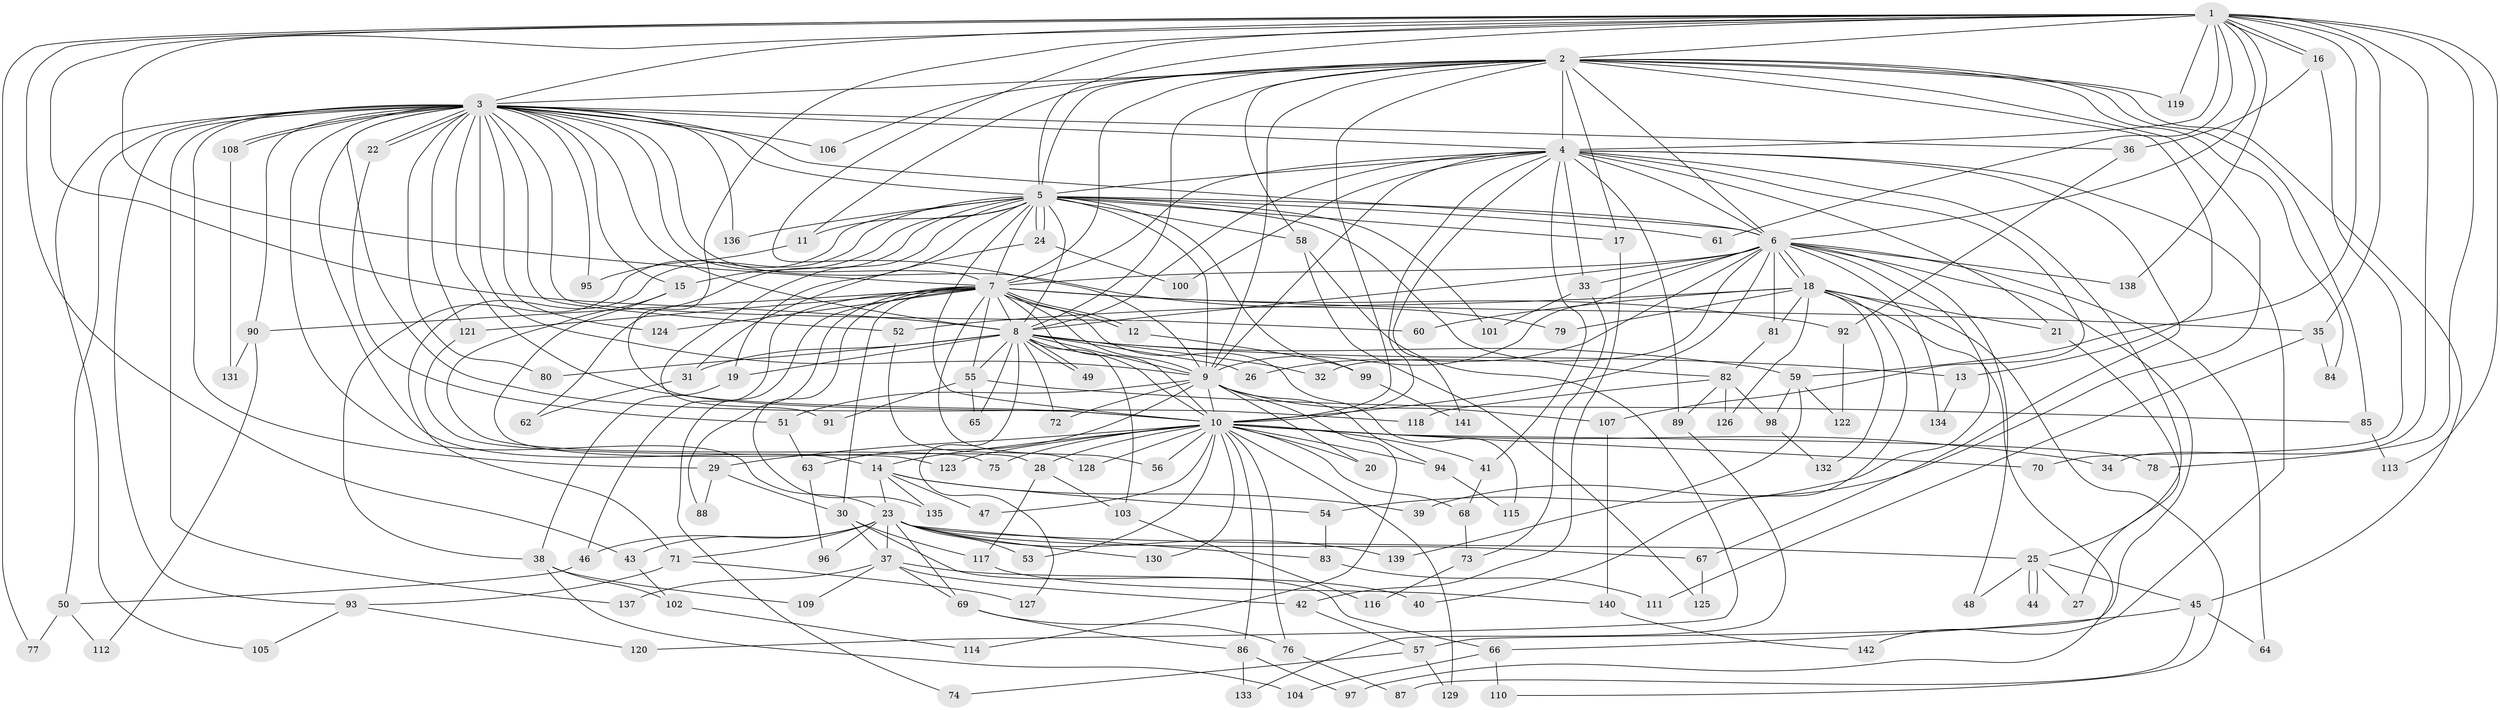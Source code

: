 // Generated by graph-tools (version 1.1) at 2025/25/03/09/25 03:25:53]
// undirected, 142 vertices, 309 edges
graph export_dot {
graph [start="1"]
  node [color=gray90,style=filled];
  1;
  2;
  3;
  4;
  5;
  6;
  7;
  8;
  9;
  10;
  11;
  12;
  13;
  14;
  15;
  16;
  17;
  18;
  19;
  20;
  21;
  22;
  23;
  24;
  25;
  26;
  27;
  28;
  29;
  30;
  31;
  32;
  33;
  34;
  35;
  36;
  37;
  38;
  39;
  40;
  41;
  42;
  43;
  44;
  45;
  46;
  47;
  48;
  49;
  50;
  51;
  52;
  53;
  54;
  55;
  56;
  57;
  58;
  59;
  60;
  61;
  62;
  63;
  64;
  65;
  66;
  67;
  68;
  69;
  70;
  71;
  72;
  73;
  74;
  75;
  76;
  77;
  78;
  79;
  80;
  81;
  82;
  83;
  84;
  85;
  86;
  87;
  88;
  89;
  90;
  91;
  92;
  93;
  94;
  95;
  96;
  97;
  98;
  99;
  100;
  101;
  102;
  103;
  104;
  105;
  106;
  107;
  108;
  109;
  110;
  111;
  112;
  113;
  114;
  115;
  116;
  117;
  118;
  119;
  120;
  121;
  122;
  123;
  124;
  125;
  126;
  127;
  128;
  129;
  130;
  131;
  132;
  133;
  134;
  135;
  136;
  137;
  138;
  139;
  140;
  141;
  142;
  1 -- 2;
  1 -- 3;
  1 -- 4;
  1 -- 5;
  1 -- 6;
  1 -- 7;
  1 -- 8;
  1 -- 9;
  1 -- 10;
  1 -- 16;
  1 -- 16;
  1 -- 34;
  1 -- 35;
  1 -- 43;
  1 -- 59;
  1 -- 61;
  1 -- 77;
  1 -- 78;
  1 -- 113;
  1 -- 119;
  1 -- 138;
  2 -- 3;
  2 -- 4;
  2 -- 5;
  2 -- 6;
  2 -- 7;
  2 -- 8;
  2 -- 9;
  2 -- 10;
  2 -- 11;
  2 -- 13;
  2 -- 17;
  2 -- 39;
  2 -- 45;
  2 -- 58;
  2 -- 84;
  2 -- 85;
  2 -- 106;
  2 -- 119;
  3 -- 4;
  3 -- 5;
  3 -- 6;
  3 -- 7;
  3 -- 8;
  3 -- 9;
  3 -- 10;
  3 -- 14;
  3 -- 15;
  3 -- 22;
  3 -- 22;
  3 -- 23;
  3 -- 29;
  3 -- 36;
  3 -- 50;
  3 -- 52;
  3 -- 60;
  3 -- 79;
  3 -- 80;
  3 -- 90;
  3 -- 93;
  3 -- 95;
  3 -- 105;
  3 -- 106;
  3 -- 108;
  3 -- 108;
  3 -- 118;
  3 -- 121;
  3 -- 124;
  3 -- 136;
  3 -- 137;
  4 -- 5;
  4 -- 6;
  4 -- 7;
  4 -- 8;
  4 -- 9;
  4 -- 10;
  4 -- 21;
  4 -- 25;
  4 -- 33;
  4 -- 41;
  4 -- 67;
  4 -- 89;
  4 -- 100;
  4 -- 107;
  4 -- 141;
  4 -- 142;
  5 -- 6;
  5 -- 7;
  5 -- 8;
  5 -- 9;
  5 -- 10;
  5 -- 11;
  5 -- 15;
  5 -- 17;
  5 -- 19;
  5 -- 24;
  5 -- 24;
  5 -- 38;
  5 -- 58;
  5 -- 61;
  5 -- 62;
  5 -- 71;
  5 -- 82;
  5 -- 91;
  5 -- 99;
  5 -- 101;
  5 -- 136;
  6 -- 7;
  6 -- 8;
  6 -- 9;
  6 -- 10;
  6 -- 18;
  6 -- 18;
  6 -- 26;
  6 -- 32;
  6 -- 33;
  6 -- 48;
  6 -- 54;
  6 -- 57;
  6 -- 64;
  6 -- 81;
  6 -- 134;
  6 -- 138;
  7 -- 8;
  7 -- 9;
  7 -- 10;
  7 -- 12;
  7 -- 12;
  7 -- 30;
  7 -- 35;
  7 -- 46;
  7 -- 55;
  7 -- 56;
  7 -- 74;
  7 -- 88;
  7 -- 90;
  7 -- 92;
  7 -- 115;
  7 -- 121;
  7 -- 124;
  7 -- 135;
  8 -- 9;
  8 -- 10;
  8 -- 13;
  8 -- 19;
  8 -- 26;
  8 -- 31;
  8 -- 32;
  8 -- 49;
  8 -- 49;
  8 -- 55;
  8 -- 59;
  8 -- 65;
  8 -- 72;
  8 -- 80;
  8 -- 103;
  8 -- 127;
  9 -- 10;
  9 -- 20;
  9 -- 51;
  9 -- 63;
  9 -- 72;
  9 -- 94;
  9 -- 107;
  9 -- 114;
  10 -- 14;
  10 -- 20;
  10 -- 28;
  10 -- 29;
  10 -- 34;
  10 -- 41;
  10 -- 47;
  10 -- 53;
  10 -- 56;
  10 -- 68;
  10 -- 70;
  10 -- 75;
  10 -- 76;
  10 -- 78;
  10 -- 86;
  10 -- 94;
  10 -- 123;
  10 -- 128;
  10 -- 129;
  10 -- 130;
  11 -- 95;
  12 -- 99;
  13 -- 134;
  14 -- 23;
  14 -- 39;
  14 -- 47;
  14 -- 54;
  14 -- 135;
  15 -- 28;
  15 -- 75;
  16 -- 36;
  16 -- 70;
  17 -- 42;
  18 -- 21;
  18 -- 40;
  18 -- 52;
  18 -- 60;
  18 -- 79;
  18 -- 81;
  18 -- 97;
  18 -- 110;
  18 -- 126;
  18 -- 132;
  19 -- 38;
  21 -- 27;
  22 -- 51;
  23 -- 25;
  23 -- 37;
  23 -- 43;
  23 -- 46;
  23 -- 53;
  23 -- 67;
  23 -- 69;
  23 -- 71;
  23 -- 83;
  23 -- 96;
  23 -- 130;
  23 -- 139;
  24 -- 31;
  24 -- 100;
  25 -- 27;
  25 -- 44;
  25 -- 44;
  25 -- 45;
  25 -- 48;
  28 -- 103;
  28 -- 117;
  29 -- 30;
  29 -- 88;
  30 -- 37;
  30 -- 66;
  30 -- 117;
  31 -- 62;
  33 -- 73;
  33 -- 101;
  35 -- 84;
  35 -- 111;
  36 -- 92;
  37 -- 40;
  37 -- 42;
  37 -- 69;
  37 -- 109;
  37 -- 137;
  38 -- 102;
  38 -- 104;
  38 -- 109;
  41 -- 68;
  42 -- 57;
  43 -- 102;
  45 -- 64;
  45 -- 66;
  45 -- 87;
  46 -- 50;
  50 -- 77;
  50 -- 112;
  51 -- 63;
  52 -- 128;
  54 -- 83;
  55 -- 65;
  55 -- 85;
  55 -- 91;
  57 -- 74;
  57 -- 129;
  58 -- 120;
  58 -- 125;
  59 -- 98;
  59 -- 122;
  59 -- 139;
  63 -- 96;
  66 -- 104;
  66 -- 110;
  67 -- 125;
  68 -- 73;
  69 -- 76;
  69 -- 86;
  71 -- 93;
  71 -- 127;
  73 -- 116;
  76 -- 87;
  81 -- 82;
  82 -- 89;
  82 -- 98;
  82 -- 118;
  82 -- 126;
  83 -- 111;
  85 -- 113;
  86 -- 97;
  86 -- 133;
  89 -- 133;
  90 -- 112;
  90 -- 131;
  92 -- 122;
  93 -- 105;
  93 -- 120;
  94 -- 115;
  98 -- 132;
  99 -- 141;
  102 -- 114;
  103 -- 116;
  107 -- 140;
  108 -- 131;
  117 -- 140;
  121 -- 123;
  140 -- 142;
}
